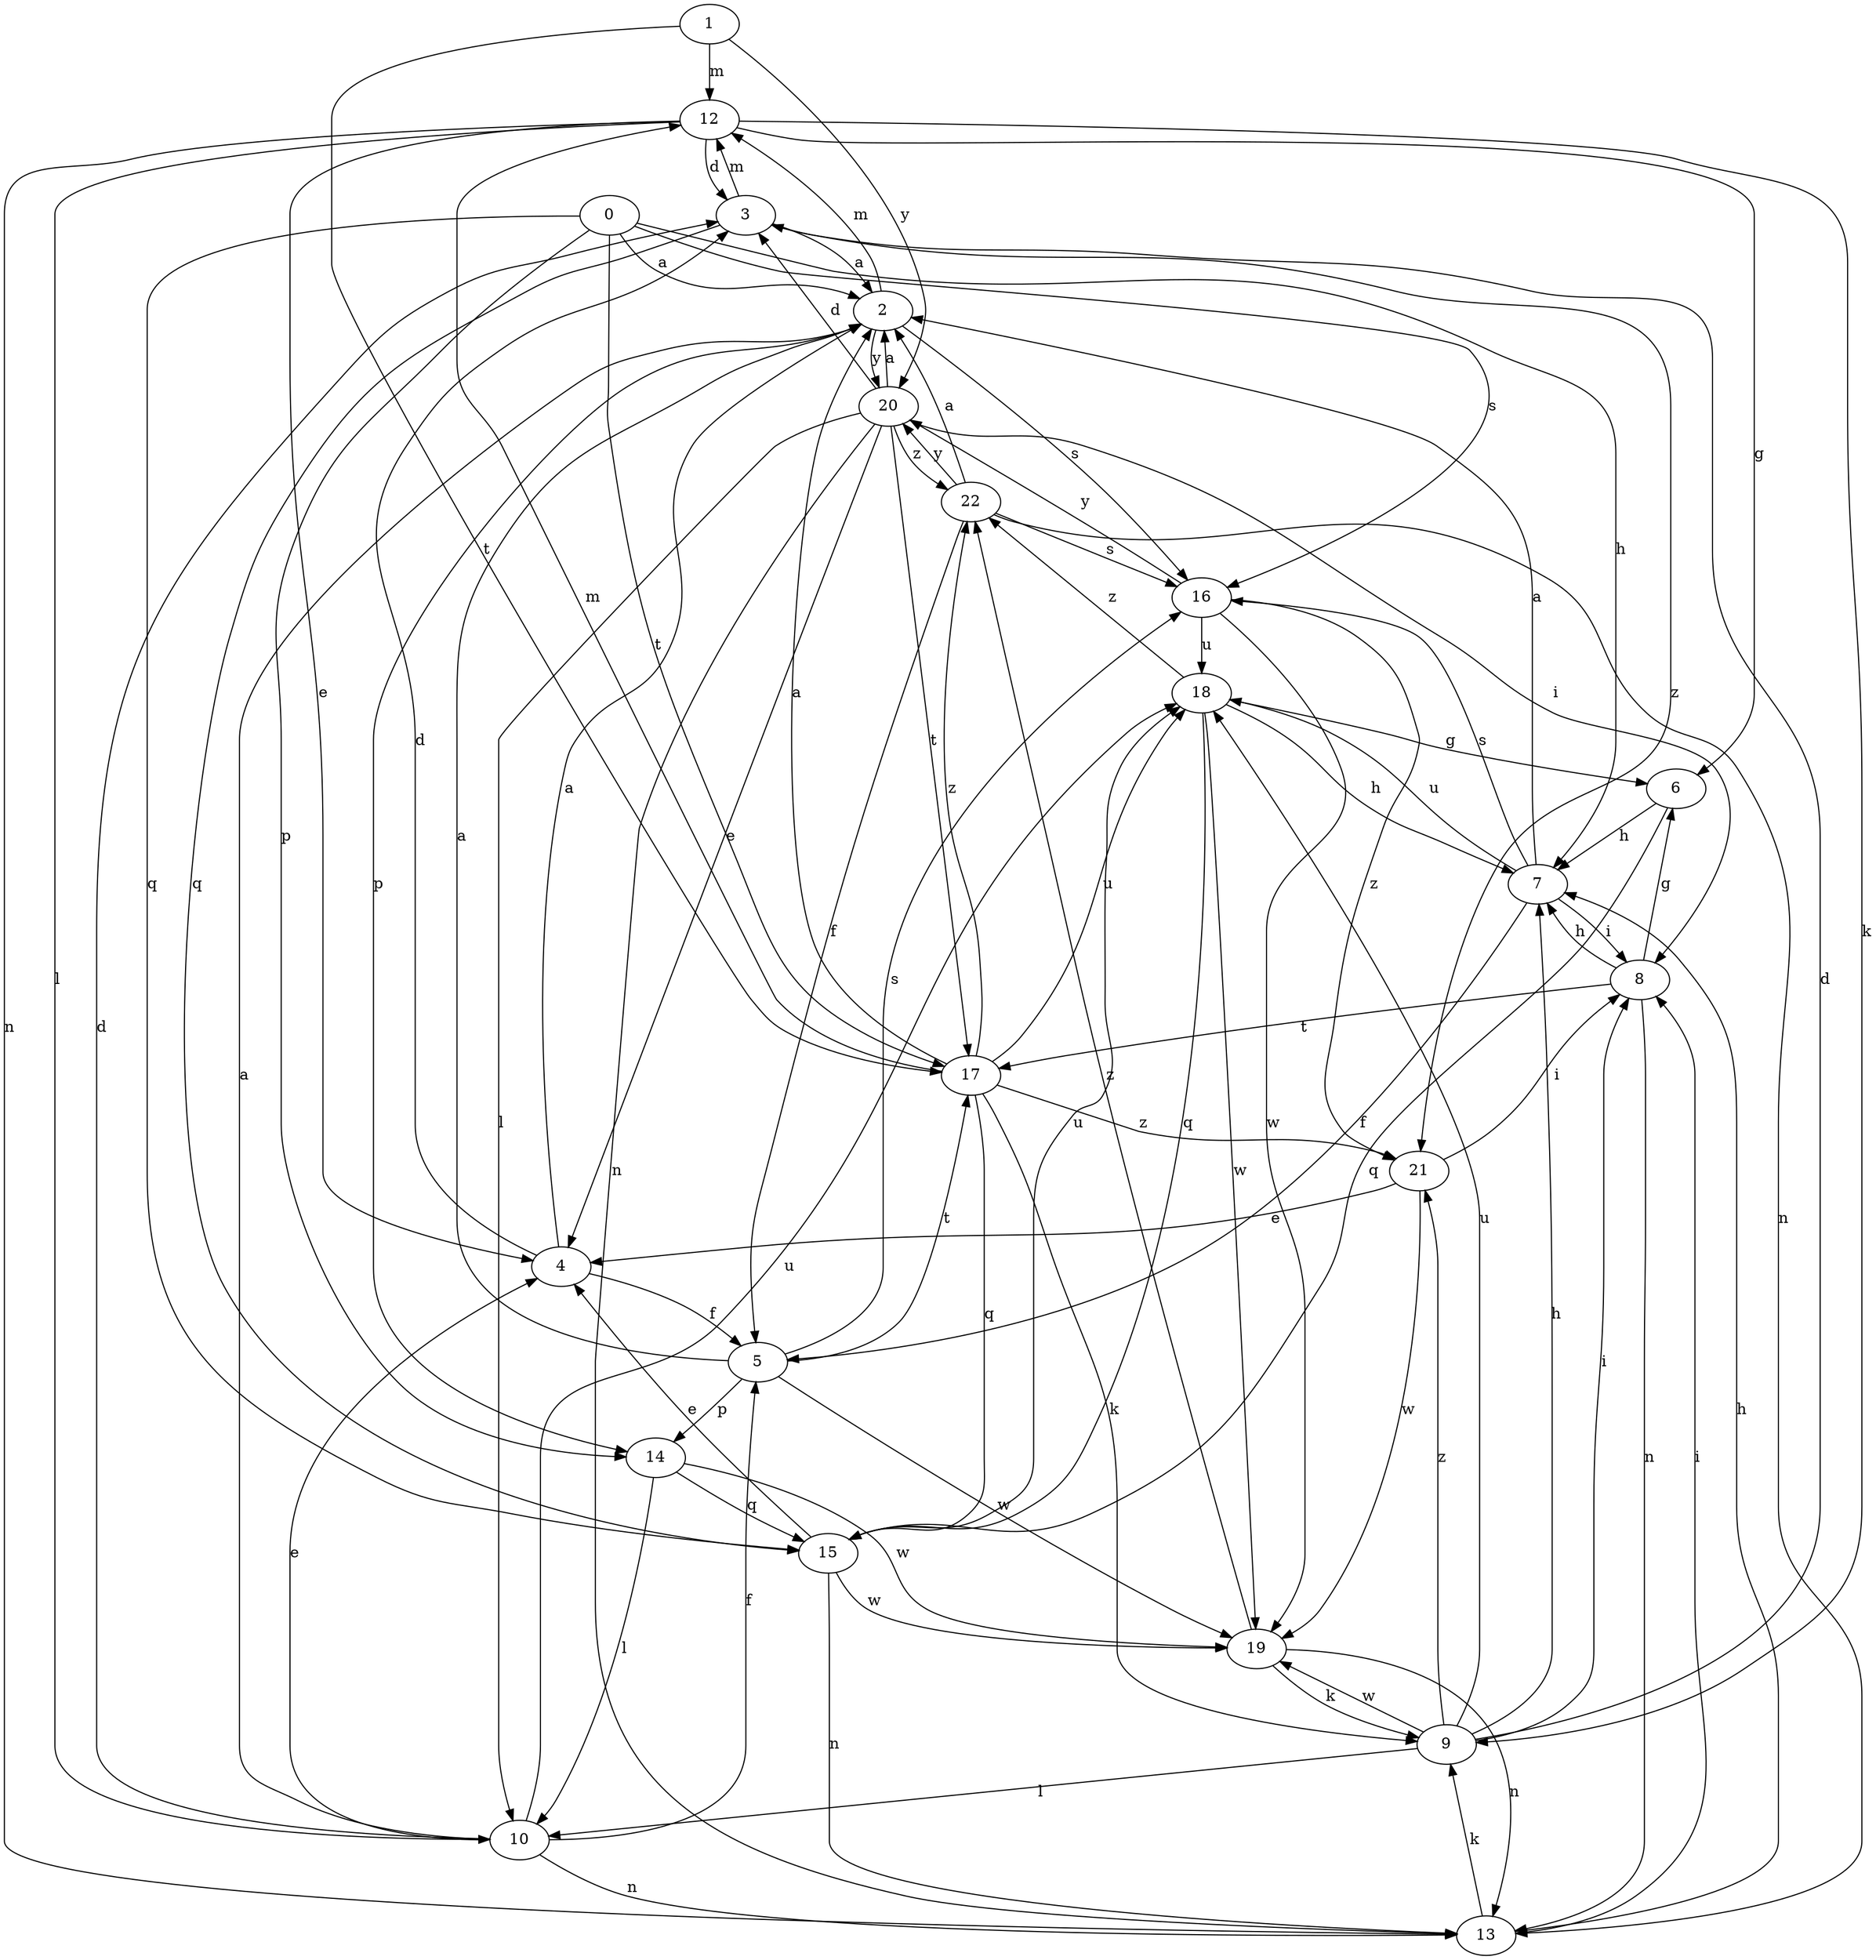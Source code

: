 strict digraph  {
1;
2;
3;
4;
5;
6;
7;
8;
9;
10;
12;
13;
14;
15;
16;
17;
18;
19;
20;
21;
22;
0;
1 -> 12  [label=m];
1 -> 17  [label=t];
1 -> 20  [label=y];
2 -> 12  [label=m];
2 -> 14  [label=p];
2 -> 16  [label=s];
2 -> 20  [label=y];
3 -> 2  [label=a];
3 -> 12  [label=m];
3 -> 15  [label=q];
3 -> 21  [label=z];
4 -> 2  [label=a];
4 -> 3  [label=d];
4 -> 5  [label=f];
5 -> 2  [label=a];
5 -> 14  [label=p];
5 -> 16  [label=s];
5 -> 17  [label=t];
5 -> 19  [label=w];
6 -> 7  [label=h];
6 -> 15  [label=q];
7 -> 2  [label=a];
7 -> 5  [label=f];
7 -> 8  [label=i];
7 -> 16  [label=s];
7 -> 18  [label=u];
8 -> 6  [label=g];
8 -> 7  [label=h];
8 -> 13  [label=n];
8 -> 17  [label=t];
9 -> 3  [label=d];
9 -> 7  [label=h];
9 -> 8  [label=i];
9 -> 10  [label=l];
9 -> 18  [label=u];
9 -> 19  [label=w];
9 -> 21  [label=z];
10 -> 2  [label=a];
10 -> 3  [label=d];
10 -> 4  [label=e];
10 -> 5  [label=f];
10 -> 13  [label=n];
10 -> 18  [label=u];
12 -> 3  [label=d];
12 -> 4  [label=e];
12 -> 6  [label=g];
12 -> 9  [label=k];
12 -> 10  [label=l];
12 -> 13  [label=n];
13 -> 7  [label=h];
13 -> 8  [label=i];
13 -> 9  [label=k];
14 -> 10  [label=l];
14 -> 15  [label=q];
14 -> 19  [label=w];
15 -> 4  [label=e];
15 -> 13  [label=n];
15 -> 18  [label=u];
15 -> 19  [label=w];
16 -> 18  [label=u];
16 -> 19  [label=w];
16 -> 20  [label=y];
16 -> 21  [label=z];
17 -> 2  [label=a];
17 -> 9  [label=k];
17 -> 12  [label=m];
17 -> 15  [label=q];
17 -> 18  [label=u];
17 -> 21  [label=z];
17 -> 22  [label=z];
18 -> 6  [label=g];
18 -> 7  [label=h];
18 -> 15  [label=q];
18 -> 19  [label=w];
18 -> 22  [label=z];
19 -> 9  [label=k];
19 -> 13  [label=n];
19 -> 22  [label=z];
20 -> 2  [label=a];
20 -> 3  [label=d];
20 -> 4  [label=e];
20 -> 8  [label=i];
20 -> 10  [label=l];
20 -> 13  [label=n];
20 -> 17  [label=t];
20 -> 22  [label=z];
21 -> 4  [label=e];
21 -> 8  [label=i];
21 -> 19  [label=w];
22 -> 2  [label=a];
22 -> 5  [label=f];
22 -> 13  [label=n];
22 -> 16  [label=s];
22 -> 20  [label=y];
0 -> 2  [label=a];
0 -> 7  [label=h];
0 -> 14  [label=p];
0 -> 15  [label=q];
0 -> 16  [label=s];
0 -> 17  [label=t];
}
